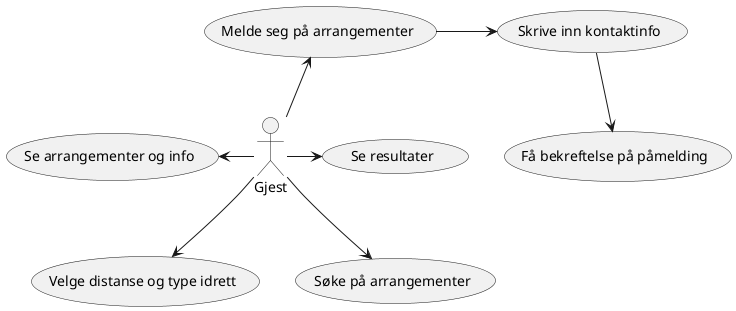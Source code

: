@startuml

:Gjest:

Gjest -up-> (Melde seg på arrangementer)
(Melde seg på arrangementer)-right->(Skrive inn kontaktinfo)
(Skrive inn kontaktinfo)-->(Få bekreftelse på påmelding)
Gjest -left-> (Se arrangementer og info)
Gjest -right-> (Se resultater)
Gjest --> (Velge distanse og type idrett)
Gjest --> (Søke på arrangementer)

@enduml